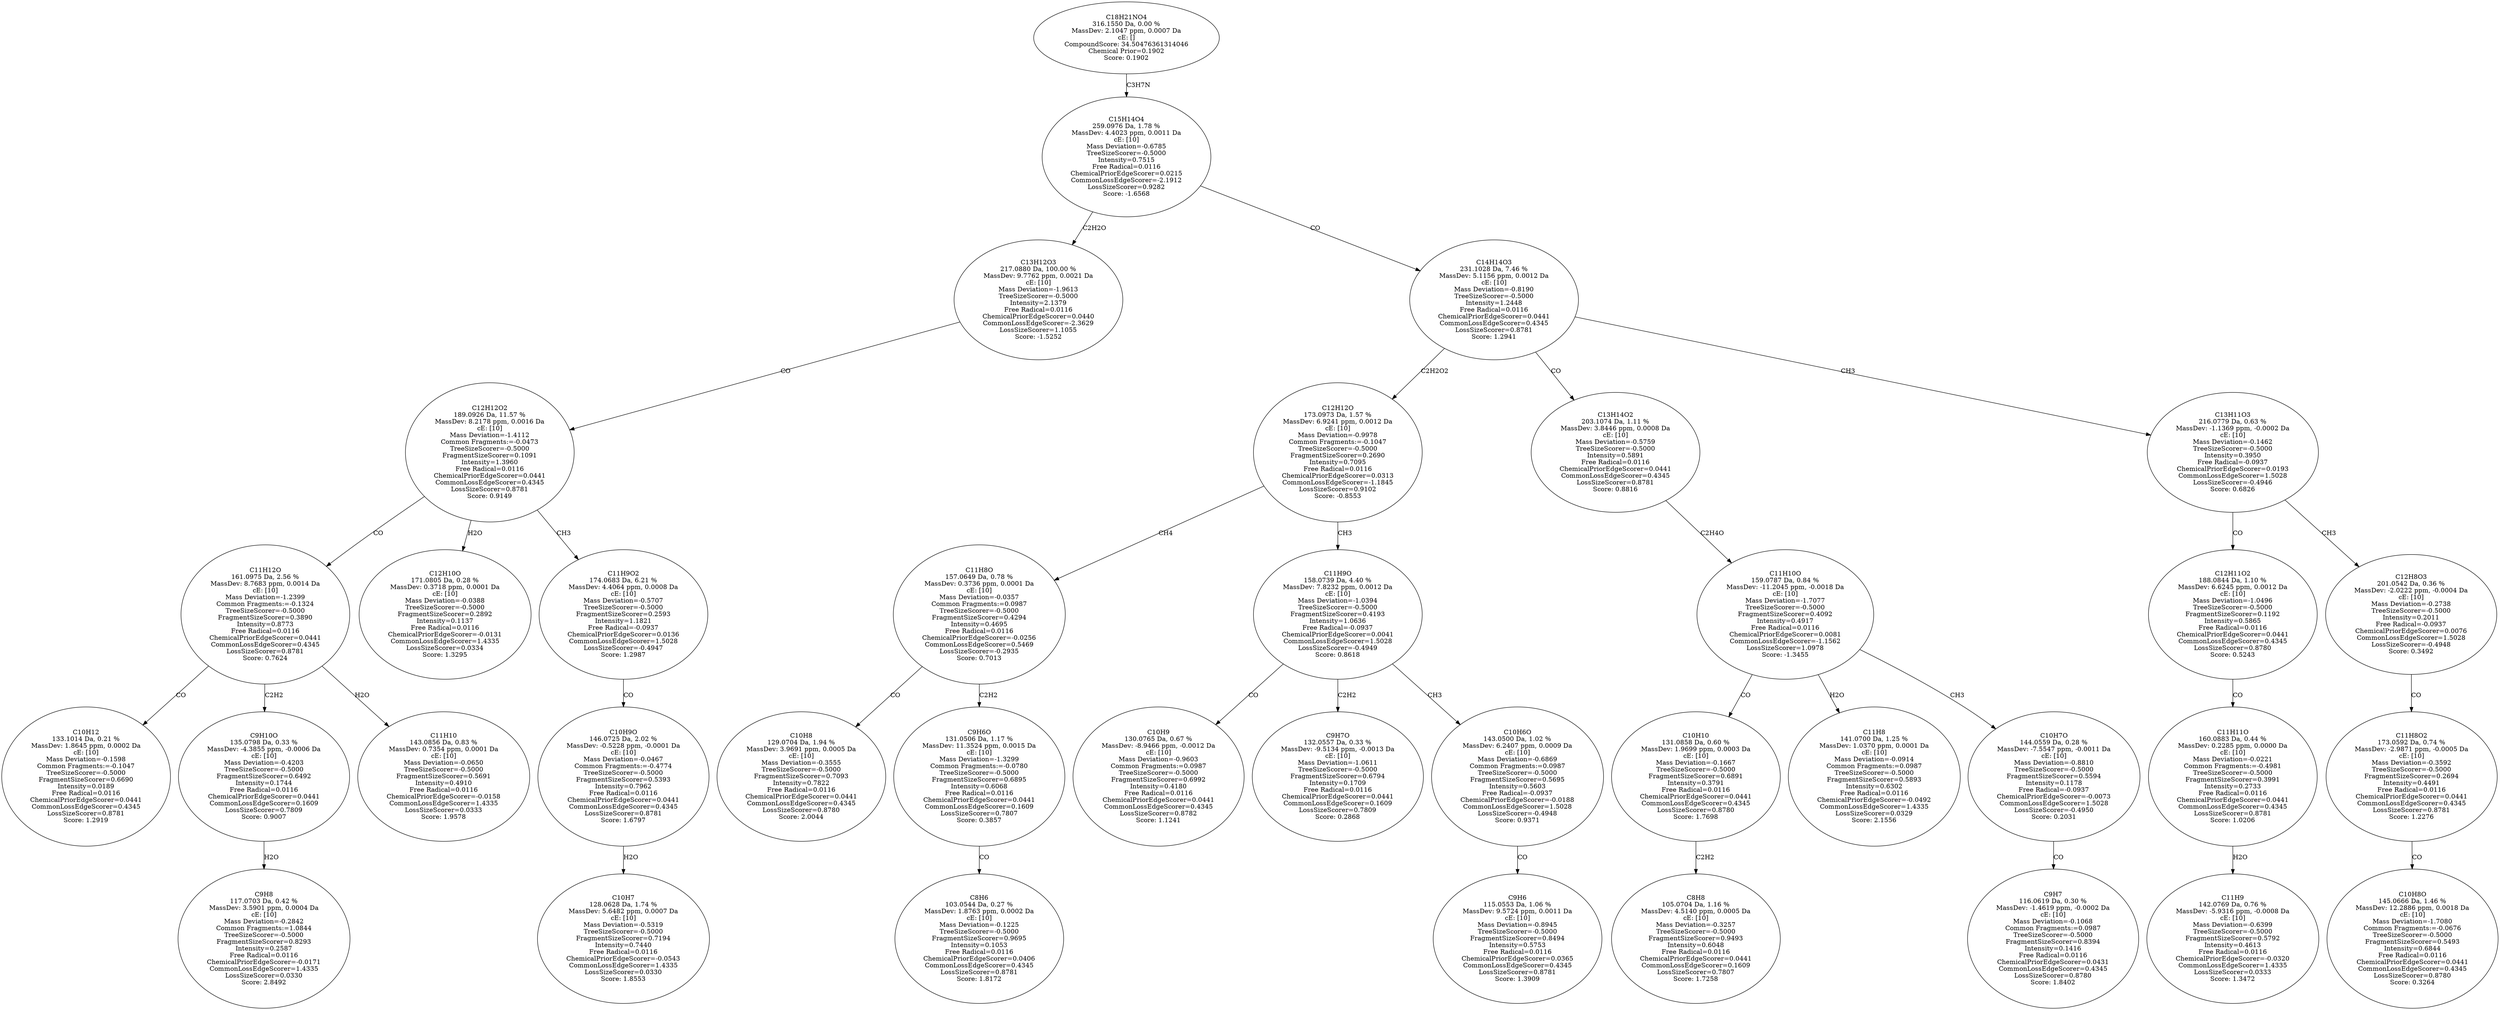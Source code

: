 strict digraph {
v1 [label="C10H12\n133.1014 Da, 0.21 %\nMassDev: 1.8645 ppm, 0.0002 Da\ncE: [10]\nMass Deviation=-0.1598\nCommon Fragments:=-0.1047\nTreeSizeScorer=-0.5000\nFragmentSizeScorer=0.6690\nIntensity=0.0189\nFree Radical=0.0116\nChemicalPriorEdgeScorer=0.0441\nCommonLossEdgeScorer=0.4345\nLossSizeScorer=0.8781\nScore: 1.2919"];
v2 [label="C9H8\n117.0703 Da, 0.42 %\nMassDev: 3.5901 ppm, 0.0004 Da\ncE: [10]\nMass Deviation=-0.2842\nCommon Fragments:=1.0844\nTreeSizeScorer=-0.5000\nFragmentSizeScorer=0.8293\nIntensity=0.2587\nFree Radical=0.0116\nChemicalPriorEdgeScorer=-0.0171\nCommonLossEdgeScorer=1.4335\nLossSizeScorer=0.0330\nScore: 2.8492"];
v3 [label="C9H10O\n135.0798 Da, 0.33 %\nMassDev: -4.3855 ppm, -0.0006 Da\ncE: [10]\nMass Deviation=-0.4203\nTreeSizeScorer=-0.5000\nFragmentSizeScorer=0.6492\nIntensity=0.1744\nFree Radical=0.0116\nChemicalPriorEdgeScorer=0.0441\nCommonLossEdgeScorer=0.1609\nLossSizeScorer=0.7809\nScore: 0.9007"];
v4 [label="C11H10\n143.0856 Da, 0.83 %\nMassDev: 0.7354 ppm, 0.0001 Da\ncE: [10]\nMass Deviation=-0.0650\nTreeSizeScorer=-0.5000\nFragmentSizeScorer=0.5691\nIntensity=0.4910\nFree Radical=0.0116\nChemicalPriorEdgeScorer=-0.0158\nCommonLossEdgeScorer=1.4335\nLossSizeScorer=0.0333\nScore: 1.9578"];
v5 [label="C11H12O\n161.0975 Da, 2.56 %\nMassDev: 8.7683 ppm, 0.0014 Da\ncE: [10]\nMass Deviation=-1.2399\nCommon Fragments:=-0.1324\nTreeSizeScorer=-0.5000\nFragmentSizeScorer=0.3890\nIntensity=0.8773\nFree Radical=0.0116\nChemicalPriorEdgeScorer=0.0441\nCommonLossEdgeScorer=0.4345\nLossSizeScorer=0.8781\nScore: 0.7624"];
v6 [label="C12H10O\n171.0805 Da, 0.28 %\nMassDev: 0.3718 ppm, 0.0001 Da\ncE: [10]\nMass Deviation=-0.0388\nTreeSizeScorer=-0.5000\nFragmentSizeScorer=0.2892\nIntensity=0.1137\nFree Radical=0.0116\nChemicalPriorEdgeScorer=-0.0131\nCommonLossEdgeScorer=1.4335\nLossSizeScorer=0.0334\nScore: 1.3295"];
v7 [label="C10H7\n128.0628 Da, 1.74 %\nMassDev: 5.6482 ppm, 0.0007 Da\ncE: [10]\nMass Deviation=-0.5319\nTreeSizeScorer=-0.5000\nFragmentSizeScorer=0.7194\nIntensity=0.7440\nFree Radical=0.0116\nChemicalPriorEdgeScorer=-0.0543\nCommonLossEdgeScorer=1.4335\nLossSizeScorer=0.0330\nScore: 1.8553"];
v8 [label="C10H9O\n146.0725 Da, 2.02 %\nMassDev: -0.5228 ppm, -0.0001 Da\ncE: [10]\nMass Deviation=-0.0467\nCommon Fragments:=-0.4774\nTreeSizeScorer=-0.5000\nFragmentSizeScorer=0.5393\nIntensity=0.7962\nFree Radical=0.0116\nChemicalPriorEdgeScorer=0.0441\nCommonLossEdgeScorer=0.4345\nLossSizeScorer=0.8781\nScore: 1.6797"];
v9 [label="C11H9O2\n174.0683 Da, 6.21 %\nMassDev: 4.4064 ppm, 0.0008 Da\ncE: [10]\nMass Deviation=-0.5707\nTreeSizeScorer=-0.5000\nFragmentSizeScorer=0.2593\nIntensity=1.1821\nFree Radical=-0.0937\nChemicalPriorEdgeScorer=0.0136\nCommonLossEdgeScorer=1.5028\nLossSizeScorer=-0.4947\nScore: 1.2987"];
v10 [label="C12H12O2\n189.0926 Da, 11.57 %\nMassDev: 8.2178 ppm, 0.0016 Da\ncE: [10]\nMass Deviation=-1.4112\nCommon Fragments:=-0.0473\nTreeSizeScorer=-0.5000\nFragmentSizeScorer=0.1091\nIntensity=1.3960\nFree Radical=0.0116\nChemicalPriorEdgeScorer=0.0441\nCommonLossEdgeScorer=0.4345\nLossSizeScorer=0.8781\nScore: 0.9149"];
v11 [label="C13H12O3\n217.0880 Da, 100.00 %\nMassDev: 9.7762 ppm, 0.0021 Da\ncE: [10]\nMass Deviation=-1.9613\nTreeSizeScorer=-0.5000\nIntensity=2.1379\nFree Radical=0.0116\nChemicalPriorEdgeScorer=0.0440\nCommonLossEdgeScorer=-2.3629\nLossSizeScorer=1.1055\nScore: -1.5252"];
v12 [label="C10H8\n129.0704 Da, 1.94 %\nMassDev: 3.9691 ppm, 0.0005 Da\ncE: [10]\nMass Deviation=-0.3555\nTreeSizeScorer=-0.5000\nFragmentSizeScorer=0.7093\nIntensity=0.7822\nFree Radical=0.0116\nChemicalPriorEdgeScorer=0.0441\nCommonLossEdgeScorer=0.4345\nLossSizeScorer=0.8780\nScore: 2.0044"];
v13 [label="C8H6\n103.0544 Da, 0.27 %\nMassDev: 1.8763 ppm, 0.0002 Da\ncE: [10]\nMass Deviation=-0.1225\nTreeSizeScorer=-0.5000\nFragmentSizeScorer=0.9695\nIntensity=0.1053\nFree Radical=0.0116\nChemicalPriorEdgeScorer=0.0406\nCommonLossEdgeScorer=0.4345\nLossSizeScorer=0.8781\nScore: 1.8172"];
v14 [label="C9H6O\n131.0506 Da, 1.17 %\nMassDev: 11.3524 ppm, 0.0015 Da\ncE: [10]\nMass Deviation=-1.3299\nCommon Fragments:=-0.0780\nTreeSizeScorer=-0.5000\nFragmentSizeScorer=0.6895\nIntensity=0.6068\nFree Radical=0.0116\nChemicalPriorEdgeScorer=0.0441\nCommonLossEdgeScorer=0.1609\nLossSizeScorer=0.7807\nScore: 0.3857"];
v15 [label="C11H8O\n157.0649 Da, 0.78 %\nMassDev: 0.3736 ppm, 0.0001 Da\ncE: [10]\nMass Deviation=-0.0357\nCommon Fragments:=0.0987\nTreeSizeScorer=-0.5000\nFragmentSizeScorer=0.4294\nIntensity=0.4695\nFree Radical=0.0116\nChemicalPriorEdgeScorer=-0.0256\nCommonLossEdgeScorer=0.5469\nLossSizeScorer=-0.2935\nScore: 0.7013"];
v16 [label="C10H9\n130.0765 Da, 0.67 %\nMassDev: -8.9466 ppm, -0.0012 Da\ncE: [10]\nMass Deviation=-0.9603\nCommon Fragments:=0.0987\nTreeSizeScorer=-0.5000\nFragmentSizeScorer=0.6992\nIntensity=0.4180\nFree Radical=0.0116\nChemicalPriorEdgeScorer=0.0441\nCommonLossEdgeScorer=0.4345\nLossSizeScorer=0.8782\nScore: 1.1241"];
v17 [label="C9H7O\n132.0557 Da, 0.33 %\nMassDev: -9.5134 ppm, -0.0013 Da\ncE: [10]\nMass Deviation=-1.0611\nTreeSizeScorer=-0.5000\nFragmentSizeScorer=0.6794\nIntensity=0.1709\nFree Radical=0.0116\nChemicalPriorEdgeScorer=0.0441\nCommonLossEdgeScorer=0.1609\nLossSizeScorer=0.7809\nScore: 0.2868"];
v18 [label="C9H6\n115.0553 Da, 1.06 %\nMassDev: 9.5724 ppm, 0.0011 Da\ncE: [10]\nMass Deviation=-0.8945\nTreeSizeScorer=-0.5000\nFragmentSizeScorer=0.8494\nIntensity=0.5753\nFree Radical=0.0116\nChemicalPriorEdgeScorer=0.0365\nCommonLossEdgeScorer=0.4345\nLossSizeScorer=0.8781\nScore: 1.3909"];
v19 [label="C10H6O\n143.0500 Da, 1.02 %\nMassDev: 6.2407 ppm, 0.0009 Da\ncE: [10]\nMass Deviation=-0.6869\nCommon Fragments:=0.0987\nTreeSizeScorer=-0.5000\nFragmentSizeScorer=0.5695\nIntensity=0.5603\nFree Radical=-0.0937\nChemicalPriorEdgeScorer=-0.0188\nCommonLossEdgeScorer=1.5028\nLossSizeScorer=-0.4948\nScore: 0.9371"];
v20 [label="C11H9O\n158.0739 Da, 4.40 %\nMassDev: 7.8232 ppm, 0.0012 Da\ncE: [10]\nMass Deviation=-1.0394\nTreeSizeScorer=-0.5000\nFragmentSizeScorer=0.4193\nIntensity=1.0636\nFree Radical=-0.0937\nChemicalPriorEdgeScorer=0.0041\nCommonLossEdgeScorer=1.5028\nLossSizeScorer=-0.4949\nScore: 0.8618"];
v21 [label="C12H12O\n173.0973 Da, 1.57 %\nMassDev: 6.9241 ppm, 0.0012 Da\ncE: [10]\nMass Deviation=-0.9978\nCommon Fragments:=-0.1047\nTreeSizeScorer=-0.5000\nFragmentSizeScorer=0.2690\nIntensity=0.7095\nFree Radical=0.0116\nChemicalPriorEdgeScorer=0.0313\nCommonLossEdgeScorer=-1.1845\nLossSizeScorer=0.9102\nScore: -0.8553"];
v22 [label="C8H8\n105.0704 Da, 1.16 %\nMassDev: 4.5140 ppm, 0.0005 Da\ncE: [10]\nMass Deviation=-0.3257\nTreeSizeScorer=-0.5000\nFragmentSizeScorer=0.9493\nIntensity=0.6048\nFree Radical=0.0116\nChemicalPriorEdgeScorer=0.0441\nCommonLossEdgeScorer=0.1609\nLossSizeScorer=0.7807\nScore: 1.7258"];
v23 [label="C10H10\n131.0858 Da, 0.60 %\nMassDev: 1.9699 ppm, 0.0003 Da\ncE: [10]\nMass Deviation=-0.1667\nTreeSizeScorer=-0.5000\nFragmentSizeScorer=0.6891\nIntensity=0.3791\nFree Radical=0.0116\nChemicalPriorEdgeScorer=0.0441\nCommonLossEdgeScorer=0.4345\nLossSizeScorer=0.8780\nScore: 1.7698"];
v24 [label="C11H8\n141.0700 Da, 1.25 %\nMassDev: 1.0370 ppm, 0.0001 Da\ncE: [10]\nMass Deviation=-0.0914\nCommon Fragments:=0.0987\nTreeSizeScorer=-0.5000\nFragmentSizeScorer=0.5893\nIntensity=0.6302\nFree Radical=0.0116\nChemicalPriorEdgeScorer=-0.0492\nCommonLossEdgeScorer=1.4335\nLossSizeScorer=0.0329\nScore: 2.1556"];
v25 [label="C9H7\n116.0619 Da, 0.30 %\nMassDev: -1.4619 ppm, -0.0002 Da\ncE: [10]\nMass Deviation=-0.1068\nCommon Fragments:=0.0987\nTreeSizeScorer=-0.5000\nFragmentSizeScorer=0.8394\nIntensity=0.1416\nFree Radical=0.0116\nChemicalPriorEdgeScorer=0.0431\nCommonLossEdgeScorer=0.4345\nLossSizeScorer=0.8780\nScore: 1.8402"];
v26 [label="C10H7O\n144.0559 Da, 0.28 %\nMassDev: -7.5547 ppm, -0.0011 Da\ncE: [10]\nMass Deviation=-0.8810\nTreeSizeScorer=-0.5000\nFragmentSizeScorer=0.5594\nIntensity=0.1178\nFree Radical=-0.0937\nChemicalPriorEdgeScorer=-0.0073\nCommonLossEdgeScorer=1.5028\nLossSizeScorer=-0.4950\nScore: 0.2031"];
v27 [label="C11H10O\n159.0787 Da, 0.84 %\nMassDev: -11.2045 ppm, -0.0018 Da\ncE: [10]\nMass Deviation=-1.7077\nTreeSizeScorer=-0.5000\nFragmentSizeScorer=0.4092\nIntensity=0.4917\nFree Radical=0.0116\nChemicalPriorEdgeScorer=0.0081\nCommonLossEdgeScorer=-1.1562\nLossSizeScorer=1.0978\nScore: -1.3455"];
v28 [label="C13H14O2\n203.1074 Da, 1.11 %\nMassDev: 3.8446 ppm, 0.0008 Da\ncE: [10]\nMass Deviation=-0.5759\nTreeSizeScorer=-0.5000\nIntensity=0.5891\nFree Radical=0.0116\nChemicalPriorEdgeScorer=0.0441\nCommonLossEdgeScorer=0.4345\nLossSizeScorer=0.8781\nScore: 0.8816"];
v29 [label="C11H9\n142.0769 Da, 0.76 %\nMassDev: -5.9316 ppm, -0.0008 Da\ncE: [10]\nMass Deviation=-0.6399\nTreeSizeScorer=-0.5000\nFragmentSizeScorer=0.5792\nIntensity=0.4613\nFree Radical=0.0116\nChemicalPriorEdgeScorer=-0.0320\nCommonLossEdgeScorer=1.4335\nLossSizeScorer=0.0333\nScore: 1.3472"];
v30 [label="C11H11O\n160.0883 Da, 0.44 %\nMassDev: 0.2285 ppm, 0.0000 Da\ncE: [10]\nMass Deviation=-0.0221\nCommon Fragments:=-0.4981\nTreeSizeScorer=-0.5000\nFragmentSizeScorer=0.3991\nIntensity=0.2733\nFree Radical=0.0116\nChemicalPriorEdgeScorer=0.0441\nCommonLossEdgeScorer=0.4345\nLossSizeScorer=0.8781\nScore: 1.0206"];
v31 [label="C12H11O2\n188.0844 Da, 1.10 %\nMassDev: 6.6245 ppm, 0.0012 Da\ncE: [10]\nMass Deviation=-1.0496\nTreeSizeScorer=-0.5000\nFragmentSizeScorer=0.1192\nIntensity=0.5865\nFree Radical=0.0116\nChemicalPriorEdgeScorer=0.0441\nCommonLossEdgeScorer=0.4345\nLossSizeScorer=0.8780\nScore: 0.5243"];
v32 [label="C10H8O\n145.0666 Da, 1.46 %\nMassDev: 12.2886 ppm, 0.0018 Da\ncE: [10]\nMass Deviation=-1.7080\nCommon Fragments:=-0.0676\nTreeSizeScorer=-0.5000\nFragmentSizeScorer=0.5493\nIntensity=0.6844\nFree Radical=0.0116\nChemicalPriorEdgeScorer=0.0441\nCommonLossEdgeScorer=0.4345\nLossSizeScorer=0.8780\nScore: 0.3264"];
v33 [label="C11H8O2\n173.0592 Da, 0.74 %\nMassDev: -2.9871 ppm, -0.0005 Da\ncE: [10]\nMass Deviation=-0.3592\nTreeSizeScorer=-0.5000\nFragmentSizeScorer=0.2694\nIntensity=0.4491\nFree Radical=0.0116\nChemicalPriorEdgeScorer=0.0441\nCommonLossEdgeScorer=0.4345\nLossSizeScorer=0.8781\nScore: 1.2276"];
v34 [label="C12H8O3\n201.0542 Da, 0.36 %\nMassDev: -2.0222 ppm, -0.0004 Da\ncE: [10]\nMass Deviation=-0.2738\nTreeSizeScorer=-0.5000\nIntensity=0.2011\nFree Radical=-0.0937\nChemicalPriorEdgeScorer=0.0076\nCommonLossEdgeScorer=1.5028\nLossSizeScorer=-0.4948\nScore: 0.3492"];
v35 [label="C13H11O3\n216.0779 Da, 0.63 %\nMassDev: -1.1369 ppm, -0.0002 Da\ncE: [10]\nMass Deviation=-0.1462\nTreeSizeScorer=-0.5000\nIntensity=0.3950\nFree Radical=-0.0937\nChemicalPriorEdgeScorer=0.0193\nCommonLossEdgeScorer=1.5028\nLossSizeScorer=-0.4946\nScore: 0.6826"];
v36 [label="C14H14O3\n231.1028 Da, 7.46 %\nMassDev: 5.1156 ppm, 0.0012 Da\ncE: [10]\nMass Deviation=-0.8190\nTreeSizeScorer=-0.5000\nIntensity=1.2448\nFree Radical=0.0116\nChemicalPriorEdgeScorer=0.0441\nCommonLossEdgeScorer=0.4345\nLossSizeScorer=0.8781\nScore: 1.2941"];
v37 [label="C15H14O4\n259.0976 Da, 1.78 %\nMassDev: 4.4023 ppm, 0.0011 Da\ncE: [10]\nMass Deviation=-0.6785\nTreeSizeScorer=-0.5000\nIntensity=0.7515\nFree Radical=0.0116\nChemicalPriorEdgeScorer=0.0215\nCommonLossEdgeScorer=-2.1912\nLossSizeScorer=0.9282\nScore: -1.6568"];
v38 [label="C18H21NO4\n316.1550 Da, 0.00 %\nMassDev: 2.1047 ppm, 0.0007 Da\ncE: []\nCompoundScore: 34.50476361314046\nChemical Prior=0.1902\nScore: 0.1902"];
v5 -> v1 [label="CO"];
v3 -> v2 [label="H2O"];
v5 -> v3 [label="C2H2"];
v5 -> v4 [label="H2O"];
v10 -> v5 [label="CO"];
v10 -> v6 [label="H2O"];
v8 -> v7 [label="H2O"];
v9 -> v8 [label="CO"];
v10 -> v9 [label="CH3"];
v11 -> v10 [label="CO"];
v37 -> v11 [label="C2H2O"];
v15 -> v12 [label="CO"];
v14 -> v13 [label="CO"];
v15 -> v14 [label="C2H2"];
v21 -> v15 [label="CH4"];
v20 -> v16 [label="CO"];
v20 -> v17 [label="C2H2"];
v19 -> v18 [label="CO"];
v20 -> v19 [label="CH3"];
v21 -> v20 [label="CH3"];
v36 -> v21 [label="C2H2O2"];
v23 -> v22 [label="C2H2"];
v27 -> v23 [label="CO"];
v27 -> v24 [label="H2O"];
v26 -> v25 [label="CO"];
v27 -> v26 [label="CH3"];
v28 -> v27 [label="C2H4O"];
v36 -> v28 [label="CO"];
v30 -> v29 [label="H2O"];
v31 -> v30 [label="CO"];
v35 -> v31 [label="CO"];
v33 -> v32 [label="CO"];
v34 -> v33 [label="CO"];
v35 -> v34 [label="CH3"];
v36 -> v35 [label="CH3"];
v37 -> v36 [label="CO"];
v38 -> v37 [label="C3H7N"];
}